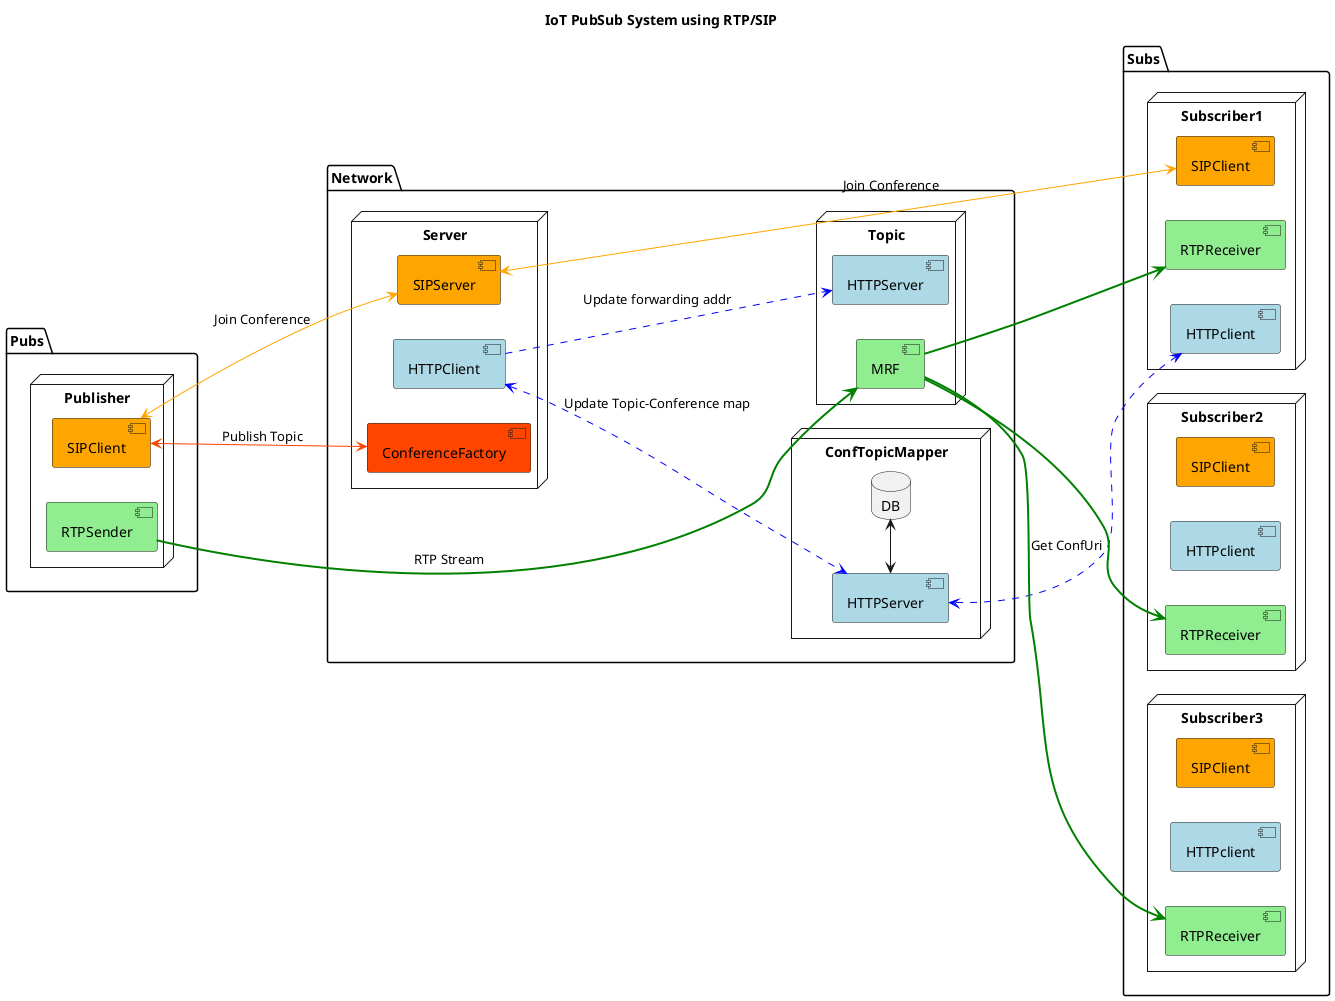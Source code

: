 @startuml architecture
left to right direction


title IoT PubSub System using RTP/SIP

package Pubs{
node Publisher as Pub {
    [SIPClient] as PubSIPC #Orange 
    [RTPSender] #LightGreen 
}
}
package Network {
node Server as Server {
    [SIPServer] #Orange 
    [HTTPClient] as ServerHTTPC #LightBlue 
    [ConferenceFactory] #OrangeRed 
}

node Topic {
    [HTTPServer] as TopicHTTPS #LightBlue 
    [MRF] #LightGreen 
}

node ConfTopicMapper {
    [HTTPServer] as MapHTTP #LightBlue
    database DB
}
}


package Subs {
node Subscriber1 as Sub1 {
    [SIPClient] as SubSIPC1 #Orange 
    [HTTPclient] as SubHTTPC1 #LightBlue 
    [RTPReceiver] as RTPReceiver1#LightGreen 
}

node Subscriber2 as Sub2 {
    [SIPClient] as SubSIPC2 #Orange 
    [HTTPclient] as SubHTTPC2 #LightBlue 
    [RTPReceiver] as RTPReceiver2 #LightGreen 
}
node Subscriber3 as Sub3 {
    [SIPClient] as SubSIPC3 #Orange 
    [HTTPclient] as SubHTTPC3 #LightBlue 
    [RTPReceiver] as RTPReceiver3#LightGreen 
}
}



[PubSIPC] <-[#OrangeRed]-> [ConferenceFactory]: Publish Topic

[ServerHTTPC] <-[#Blue,dashed]-> MapHTTP: Update Topic-Conference map

[ServerHTTPC] -[#Blue,dashed]-> TopicHTTPS: Update forwarding addr

[SubHTTPC1] <-[#Blue,dashed]-> MapHTTP: Get ConfUri
[MapHTTP] <-> DB: ""
' [SubHTTPC2] <-[#Blue,dashed]-> ConfTopicMapper: Get ConfUri
' [SubHTTPC3] <-[#Blue,dashed]-> ConfTopicMapper: Get ConfUri

[PubSIPC] <-[#Orange]-> [SIPServer]: Join Conference
[SubSIPC1] <-[#Orange]-> [SIPServer]: Join Conference
' [SubSIPC2] <-[#Orange]-> [SIPServer]: ""
' [SubSIPC3] <-[#Orange]-> [SIPServer]: ""

[RTPSender] -[#Green,bold]-> [MRF]: RTP Stream
[MRF] -[#Green,bold]-> [RTPReceiver1]: ""
[MRF] -[#Green,bold]-> [RTPReceiver2]: ""
[MRF] -[#Green,bold]-> [RTPReceiver3]: ""

@enduml